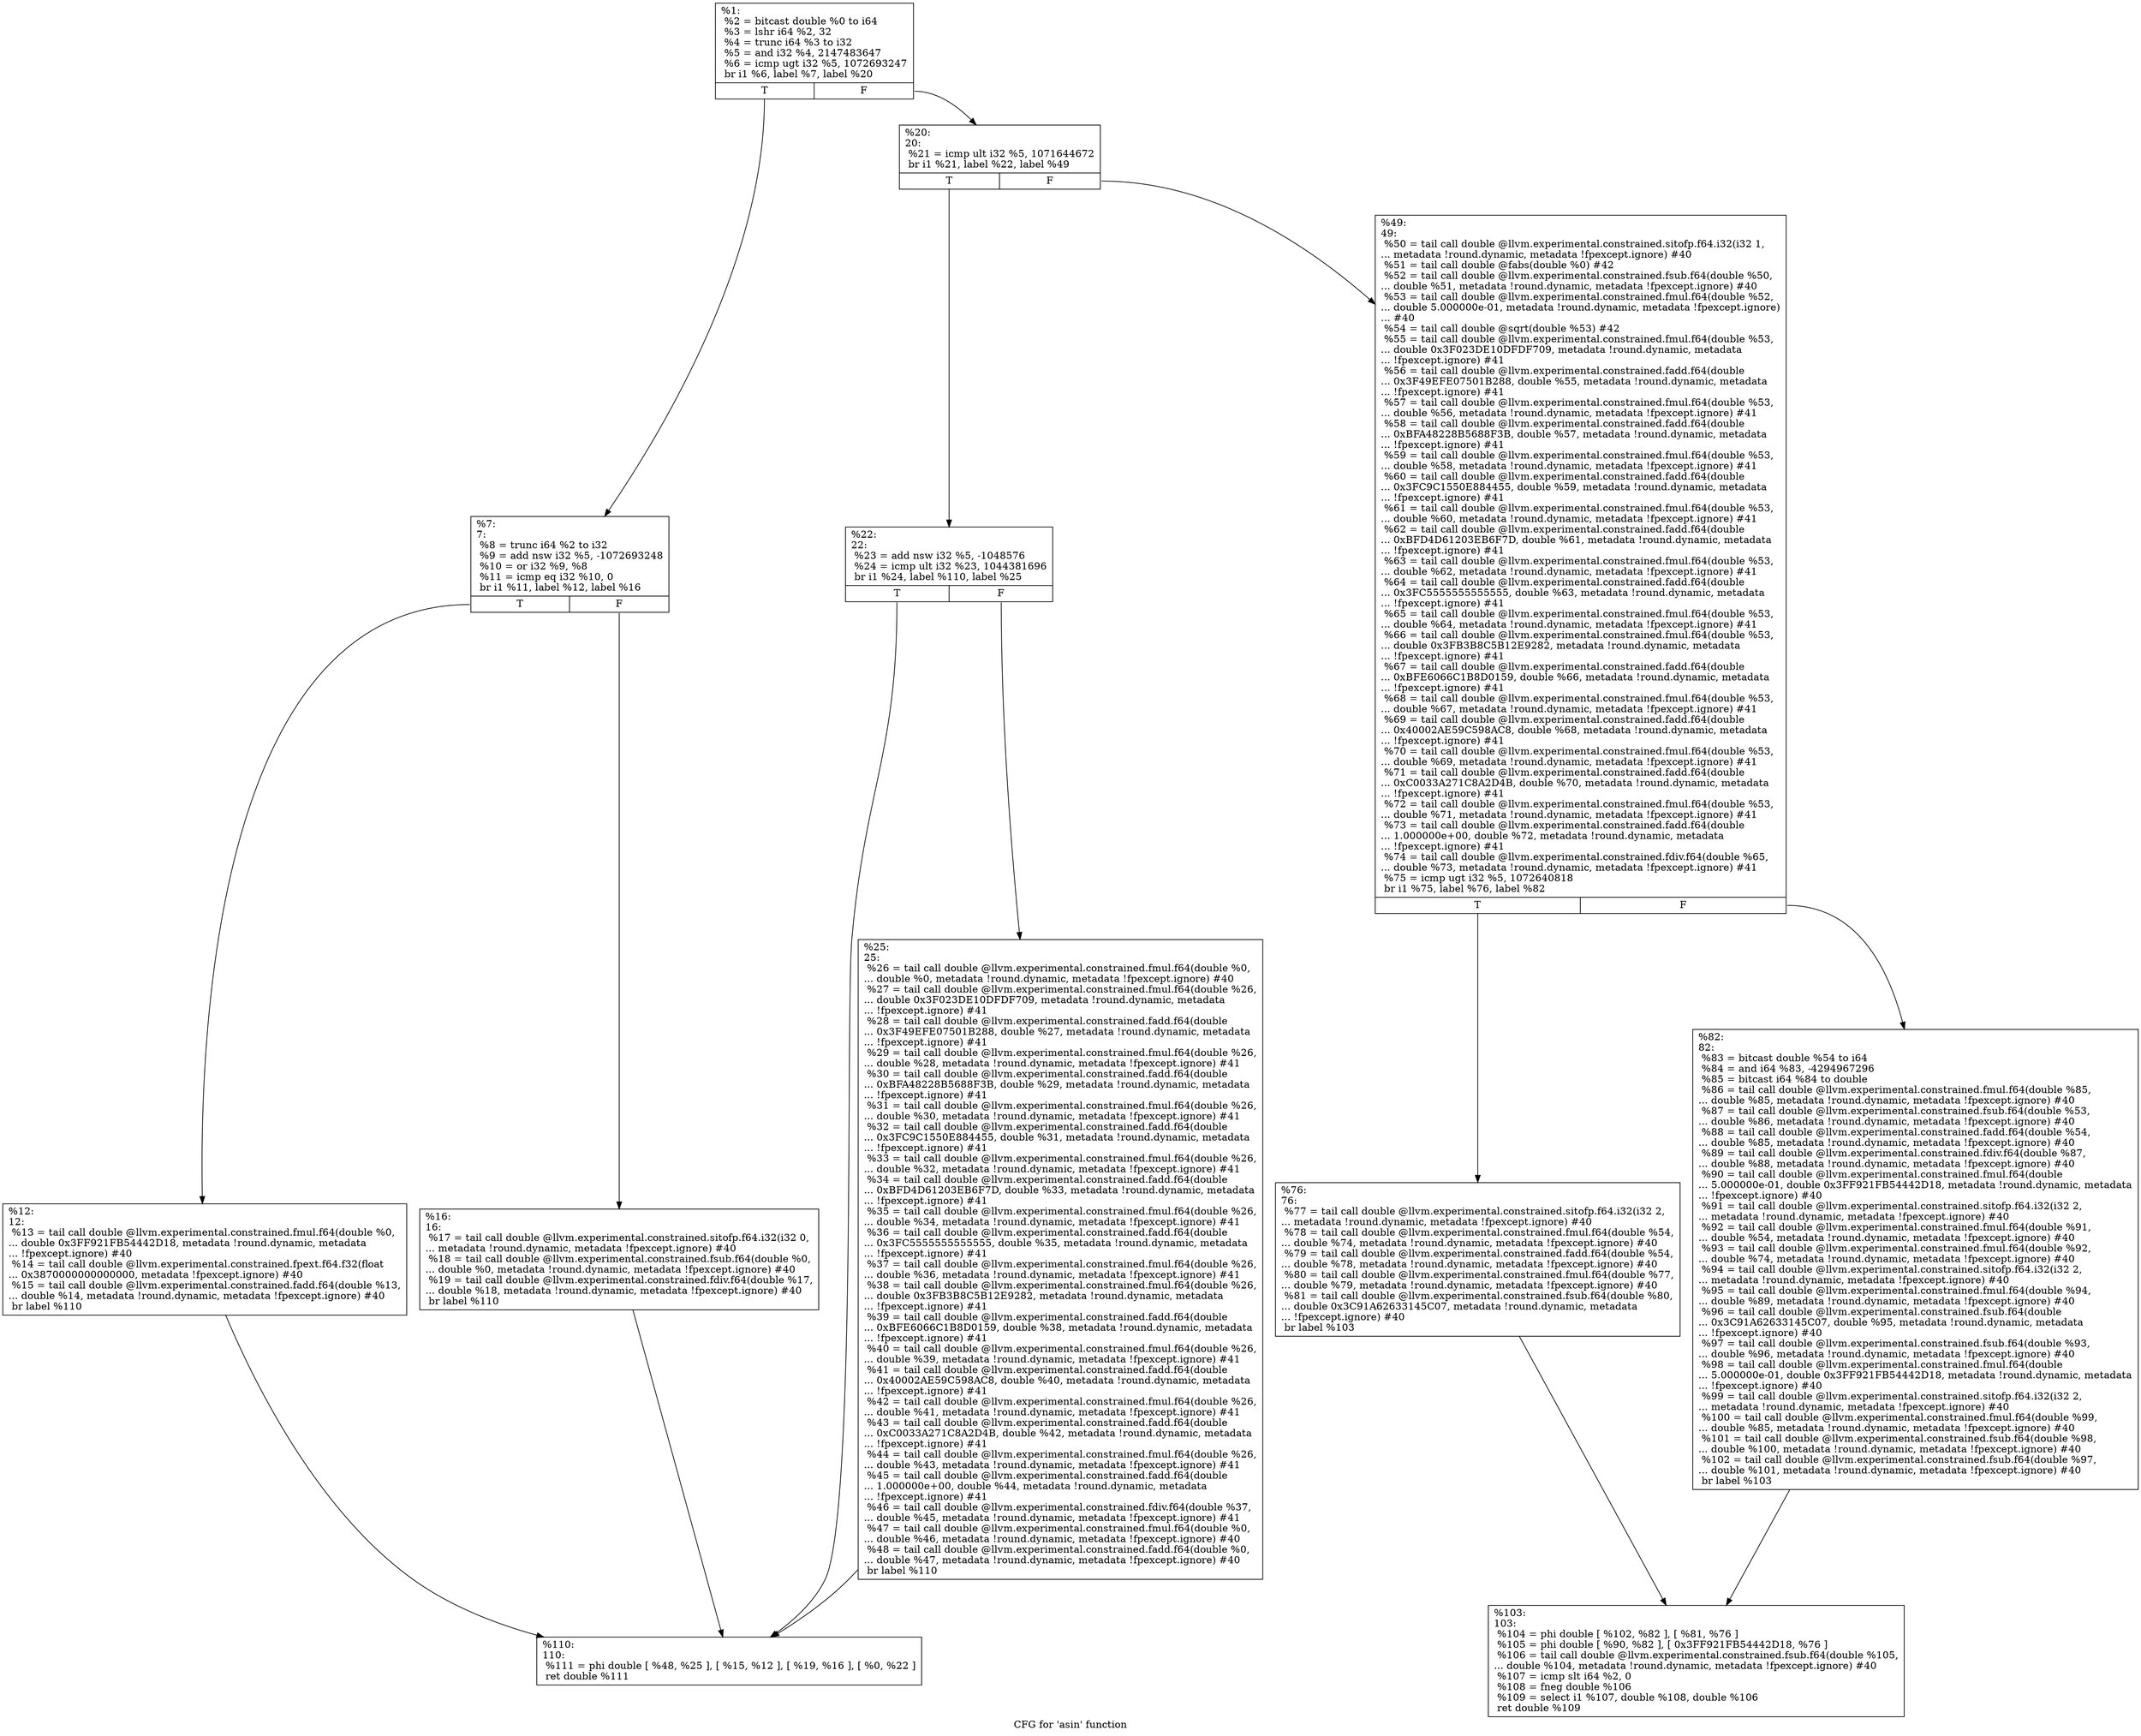 digraph "CFG for 'asin' function" {
	label="CFG for 'asin' function";

	Node0x1b30730 [shape=record,label="{%1:\l  %2 = bitcast double %0 to i64\l  %3 = lshr i64 %2, 32\l  %4 = trunc i64 %3 to i32\l  %5 = and i32 %4, 2147483647\l  %6 = icmp ugt i32 %5, 1072693247\l  br i1 %6, label %7, label %20\l|{<s0>T|<s1>F}}"];
	Node0x1b30730:s0 -> Node0x1b30780;
	Node0x1b30730:s1 -> Node0x1b30870;
	Node0x1b30780 [shape=record,label="{%7:\l7:                                                \l  %8 = trunc i64 %2 to i32\l  %9 = add nsw i32 %5, -1072693248\l  %10 = or i32 %9, %8\l  %11 = icmp eq i32 %10, 0\l  br i1 %11, label %12, label %16\l|{<s0>T|<s1>F}}"];
	Node0x1b30780:s0 -> Node0x1b307d0;
	Node0x1b30780:s1 -> Node0x1b30820;
	Node0x1b307d0 [shape=record,label="{%12:\l12:                                               \l  %13 = tail call double @llvm.experimental.constrained.fmul.f64(double %0,\l... double 0x3FF921FB54442D18, metadata !round.dynamic, metadata\l... !fpexcept.ignore) #40\l  %14 = tail call double @llvm.experimental.constrained.fpext.f64.f32(float\l... 0x3870000000000000, metadata !fpexcept.ignore) #40\l  %15 = tail call double @llvm.experimental.constrained.fadd.f64(double %13,\l... double %14, metadata !round.dynamic, metadata !fpexcept.ignore) #40\l  br label %110\l}"];
	Node0x1b307d0 -> Node0x1b30aa0;
	Node0x1b30820 [shape=record,label="{%16:\l16:                                               \l  %17 = tail call double @llvm.experimental.constrained.sitofp.f64.i32(i32 0,\l... metadata !round.dynamic, metadata !fpexcept.ignore) #40\l  %18 = tail call double @llvm.experimental.constrained.fsub.f64(double %0,\l... double %0, metadata !round.dynamic, metadata !fpexcept.ignore) #40\l  %19 = tail call double @llvm.experimental.constrained.fdiv.f64(double %17,\l... double %18, metadata !round.dynamic, metadata !fpexcept.ignore) #40\l  br label %110\l}"];
	Node0x1b30820 -> Node0x1b30aa0;
	Node0x1b30870 [shape=record,label="{%20:\l20:                                               \l  %21 = icmp ult i32 %5, 1071644672\l  br i1 %21, label %22, label %49\l|{<s0>T|<s1>F}}"];
	Node0x1b30870:s0 -> Node0x1b308c0;
	Node0x1b30870:s1 -> Node0x1b30960;
	Node0x1b308c0 [shape=record,label="{%22:\l22:                                               \l  %23 = add nsw i32 %5, -1048576\l  %24 = icmp ult i32 %23, 1044381696\l  br i1 %24, label %110, label %25\l|{<s0>T|<s1>F}}"];
	Node0x1b308c0:s0 -> Node0x1b30aa0;
	Node0x1b308c0:s1 -> Node0x1b30910;
	Node0x1b30910 [shape=record,label="{%25:\l25:                                               \l  %26 = tail call double @llvm.experimental.constrained.fmul.f64(double %0,\l... double %0, metadata !round.dynamic, metadata !fpexcept.ignore) #40\l  %27 = tail call double @llvm.experimental.constrained.fmul.f64(double %26,\l... double 0x3F023DE10DFDF709, metadata !round.dynamic, metadata\l... !fpexcept.ignore) #41\l  %28 = tail call double @llvm.experimental.constrained.fadd.f64(double\l... 0x3F49EFE07501B288, double %27, metadata !round.dynamic, metadata\l... !fpexcept.ignore) #41\l  %29 = tail call double @llvm.experimental.constrained.fmul.f64(double %26,\l... double %28, metadata !round.dynamic, metadata !fpexcept.ignore) #41\l  %30 = tail call double @llvm.experimental.constrained.fadd.f64(double\l... 0xBFA48228B5688F3B, double %29, metadata !round.dynamic, metadata\l... !fpexcept.ignore) #41\l  %31 = tail call double @llvm.experimental.constrained.fmul.f64(double %26,\l... double %30, metadata !round.dynamic, metadata !fpexcept.ignore) #41\l  %32 = tail call double @llvm.experimental.constrained.fadd.f64(double\l... 0x3FC9C1550E884455, double %31, metadata !round.dynamic, metadata\l... !fpexcept.ignore) #41\l  %33 = tail call double @llvm.experimental.constrained.fmul.f64(double %26,\l... double %32, metadata !round.dynamic, metadata !fpexcept.ignore) #41\l  %34 = tail call double @llvm.experimental.constrained.fadd.f64(double\l... 0xBFD4D61203EB6F7D, double %33, metadata !round.dynamic, metadata\l... !fpexcept.ignore) #41\l  %35 = tail call double @llvm.experimental.constrained.fmul.f64(double %26,\l... double %34, metadata !round.dynamic, metadata !fpexcept.ignore) #41\l  %36 = tail call double @llvm.experimental.constrained.fadd.f64(double\l... 0x3FC5555555555555, double %35, metadata !round.dynamic, metadata\l... !fpexcept.ignore) #41\l  %37 = tail call double @llvm.experimental.constrained.fmul.f64(double %26,\l... double %36, metadata !round.dynamic, metadata !fpexcept.ignore) #41\l  %38 = tail call double @llvm.experimental.constrained.fmul.f64(double %26,\l... double 0x3FB3B8C5B12E9282, metadata !round.dynamic, metadata\l... !fpexcept.ignore) #41\l  %39 = tail call double @llvm.experimental.constrained.fadd.f64(double\l... 0xBFE6066C1B8D0159, double %38, metadata !round.dynamic, metadata\l... !fpexcept.ignore) #41\l  %40 = tail call double @llvm.experimental.constrained.fmul.f64(double %26,\l... double %39, metadata !round.dynamic, metadata !fpexcept.ignore) #41\l  %41 = tail call double @llvm.experimental.constrained.fadd.f64(double\l... 0x40002AE59C598AC8, double %40, metadata !round.dynamic, metadata\l... !fpexcept.ignore) #41\l  %42 = tail call double @llvm.experimental.constrained.fmul.f64(double %26,\l... double %41, metadata !round.dynamic, metadata !fpexcept.ignore) #41\l  %43 = tail call double @llvm.experimental.constrained.fadd.f64(double\l... 0xC0033A271C8A2D4B, double %42, metadata !round.dynamic, metadata\l... !fpexcept.ignore) #41\l  %44 = tail call double @llvm.experimental.constrained.fmul.f64(double %26,\l... double %43, metadata !round.dynamic, metadata !fpexcept.ignore) #41\l  %45 = tail call double @llvm.experimental.constrained.fadd.f64(double\l... 1.000000e+00, double %44, metadata !round.dynamic, metadata\l... !fpexcept.ignore) #41\l  %46 = tail call double @llvm.experimental.constrained.fdiv.f64(double %37,\l... double %45, metadata !round.dynamic, metadata !fpexcept.ignore) #41\l  %47 = tail call double @llvm.experimental.constrained.fmul.f64(double %0,\l... double %46, metadata !round.dynamic, metadata !fpexcept.ignore) #40\l  %48 = tail call double @llvm.experimental.constrained.fadd.f64(double %0,\l... double %47, metadata !round.dynamic, metadata !fpexcept.ignore) #40\l  br label %110\l}"];
	Node0x1b30910 -> Node0x1b30aa0;
	Node0x1b30960 [shape=record,label="{%49:\l49:                                               \l  %50 = tail call double @llvm.experimental.constrained.sitofp.f64.i32(i32 1,\l... metadata !round.dynamic, metadata !fpexcept.ignore) #40\l  %51 = tail call double @fabs(double %0) #42\l  %52 = tail call double @llvm.experimental.constrained.fsub.f64(double %50,\l... double %51, metadata !round.dynamic, metadata !fpexcept.ignore) #40\l  %53 = tail call double @llvm.experimental.constrained.fmul.f64(double %52,\l... double 5.000000e-01, metadata !round.dynamic, metadata !fpexcept.ignore)\l... #40\l  %54 = tail call double @sqrt(double %53) #42\l  %55 = tail call double @llvm.experimental.constrained.fmul.f64(double %53,\l... double 0x3F023DE10DFDF709, metadata !round.dynamic, metadata\l... !fpexcept.ignore) #41\l  %56 = tail call double @llvm.experimental.constrained.fadd.f64(double\l... 0x3F49EFE07501B288, double %55, metadata !round.dynamic, metadata\l... !fpexcept.ignore) #41\l  %57 = tail call double @llvm.experimental.constrained.fmul.f64(double %53,\l... double %56, metadata !round.dynamic, metadata !fpexcept.ignore) #41\l  %58 = tail call double @llvm.experimental.constrained.fadd.f64(double\l... 0xBFA48228B5688F3B, double %57, metadata !round.dynamic, metadata\l... !fpexcept.ignore) #41\l  %59 = tail call double @llvm.experimental.constrained.fmul.f64(double %53,\l... double %58, metadata !round.dynamic, metadata !fpexcept.ignore) #41\l  %60 = tail call double @llvm.experimental.constrained.fadd.f64(double\l... 0x3FC9C1550E884455, double %59, metadata !round.dynamic, metadata\l... !fpexcept.ignore) #41\l  %61 = tail call double @llvm.experimental.constrained.fmul.f64(double %53,\l... double %60, metadata !round.dynamic, metadata !fpexcept.ignore) #41\l  %62 = tail call double @llvm.experimental.constrained.fadd.f64(double\l... 0xBFD4D61203EB6F7D, double %61, metadata !round.dynamic, metadata\l... !fpexcept.ignore) #41\l  %63 = tail call double @llvm.experimental.constrained.fmul.f64(double %53,\l... double %62, metadata !round.dynamic, metadata !fpexcept.ignore) #41\l  %64 = tail call double @llvm.experimental.constrained.fadd.f64(double\l... 0x3FC5555555555555, double %63, metadata !round.dynamic, metadata\l... !fpexcept.ignore) #41\l  %65 = tail call double @llvm.experimental.constrained.fmul.f64(double %53,\l... double %64, metadata !round.dynamic, metadata !fpexcept.ignore) #41\l  %66 = tail call double @llvm.experimental.constrained.fmul.f64(double %53,\l... double 0x3FB3B8C5B12E9282, metadata !round.dynamic, metadata\l... !fpexcept.ignore) #41\l  %67 = tail call double @llvm.experimental.constrained.fadd.f64(double\l... 0xBFE6066C1B8D0159, double %66, metadata !round.dynamic, metadata\l... !fpexcept.ignore) #41\l  %68 = tail call double @llvm.experimental.constrained.fmul.f64(double %53,\l... double %67, metadata !round.dynamic, metadata !fpexcept.ignore) #41\l  %69 = tail call double @llvm.experimental.constrained.fadd.f64(double\l... 0x40002AE59C598AC8, double %68, metadata !round.dynamic, metadata\l... !fpexcept.ignore) #41\l  %70 = tail call double @llvm.experimental.constrained.fmul.f64(double %53,\l... double %69, metadata !round.dynamic, metadata !fpexcept.ignore) #41\l  %71 = tail call double @llvm.experimental.constrained.fadd.f64(double\l... 0xC0033A271C8A2D4B, double %70, metadata !round.dynamic, metadata\l... !fpexcept.ignore) #41\l  %72 = tail call double @llvm.experimental.constrained.fmul.f64(double %53,\l... double %71, metadata !round.dynamic, metadata !fpexcept.ignore) #41\l  %73 = tail call double @llvm.experimental.constrained.fadd.f64(double\l... 1.000000e+00, double %72, metadata !round.dynamic, metadata\l... !fpexcept.ignore) #41\l  %74 = tail call double @llvm.experimental.constrained.fdiv.f64(double %65,\l... double %73, metadata !round.dynamic, metadata !fpexcept.ignore) #41\l  %75 = icmp ugt i32 %5, 1072640818\l  br i1 %75, label %76, label %82\l|{<s0>T|<s1>F}}"];
	Node0x1b30960:s0 -> Node0x1b309b0;
	Node0x1b30960:s1 -> Node0x1b30a00;
	Node0x1b309b0 [shape=record,label="{%76:\l76:                                               \l  %77 = tail call double @llvm.experimental.constrained.sitofp.f64.i32(i32 2,\l... metadata !round.dynamic, metadata !fpexcept.ignore) #40\l  %78 = tail call double @llvm.experimental.constrained.fmul.f64(double %54,\l... double %74, metadata !round.dynamic, metadata !fpexcept.ignore) #40\l  %79 = tail call double @llvm.experimental.constrained.fadd.f64(double %54,\l... double %78, metadata !round.dynamic, metadata !fpexcept.ignore) #40\l  %80 = tail call double @llvm.experimental.constrained.fmul.f64(double %77,\l... double %79, metadata !round.dynamic, metadata !fpexcept.ignore) #40\l  %81 = tail call double @llvm.experimental.constrained.fsub.f64(double %80,\l... double 0x3C91A62633145C07, metadata !round.dynamic, metadata\l... !fpexcept.ignore) #40\l  br label %103\l}"];
	Node0x1b309b0 -> Node0x1b30a50;
	Node0x1b30a00 [shape=record,label="{%82:\l82:                                               \l  %83 = bitcast double %54 to i64\l  %84 = and i64 %83, -4294967296\l  %85 = bitcast i64 %84 to double\l  %86 = tail call double @llvm.experimental.constrained.fmul.f64(double %85,\l... double %85, metadata !round.dynamic, metadata !fpexcept.ignore) #40\l  %87 = tail call double @llvm.experimental.constrained.fsub.f64(double %53,\l... double %86, metadata !round.dynamic, metadata !fpexcept.ignore) #40\l  %88 = tail call double @llvm.experimental.constrained.fadd.f64(double %54,\l... double %85, metadata !round.dynamic, metadata !fpexcept.ignore) #40\l  %89 = tail call double @llvm.experimental.constrained.fdiv.f64(double %87,\l... double %88, metadata !round.dynamic, metadata !fpexcept.ignore) #40\l  %90 = tail call double @llvm.experimental.constrained.fmul.f64(double\l... 5.000000e-01, double 0x3FF921FB54442D18, metadata !round.dynamic, metadata\l... !fpexcept.ignore) #40\l  %91 = tail call double @llvm.experimental.constrained.sitofp.f64.i32(i32 2,\l... metadata !round.dynamic, metadata !fpexcept.ignore) #40\l  %92 = tail call double @llvm.experimental.constrained.fmul.f64(double %91,\l... double %54, metadata !round.dynamic, metadata !fpexcept.ignore) #40\l  %93 = tail call double @llvm.experimental.constrained.fmul.f64(double %92,\l... double %74, metadata !round.dynamic, metadata !fpexcept.ignore) #40\l  %94 = tail call double @llvm.experimental.constrained.sitofp.f64.i32(i32 2,\l... metadata !round.dynamic, metadata !fpexcept.ignore) #40\l  %95 = tail call double @llvm.experimental.constrained.fmul.f64(double %94,\l... double %89, metadata !round.dynamic, metadata !fpexcept.ignore) #40\l  %96 = tail call double @llvm.experimental.constrained.fsub.f64(double\l... 0x3C91A62633145C07, double %95, metadata !round.dynamic, metadata\l... !fpexcept.ignore) #40\l  %97 = tail call double @llvm.experimental.constrained.fsub.f64(double %93,\l... double %96, metadata !round.dynamic, metadata !fpexcept.ignore) #40\l  %98 = tail call double @llvm.experimental.constrained.fmul.f64(double\l... 5.000000e-01, double 0x3FF921FB54442D18, metadata !round.dynamic, metadata\l... !fpexcept.ignore) #40\l  %99 = tail call double @llvm.experimental.constrained.sitofp.f64.i32(i32 2,\l... metadata !round.dynamic, metadata !fpexcept.ignore) #40\l  %100 = tail call double @llvm.experimental.constrained.fmul.f64(double %99,\l... double %85, metadata !round.dynamic, metadata !fpexcept.ignore) #40\l  %101 = tail call double @llvm.experimental.constrained.fsub.f64(double %98,\l... double %100, metadata !round.dynamic, metadata !fpexcept.ignore) #40\l  %102 = tail call double @llvm.experimental.constrained.fsub.f64(double %97,\l... double %101, metadata !round.dynamic, metadata !fpexcept.ignore) #40\l  br label %103\l}"];
	Node0x1b30a00 -> Node0x1b30a50;
	Node0x1b30a50 [shape=record,label="{%103:\l103:                                              \l  %104 = phi double [ %102, %82 ], [ %81, %76 ]\l  %105 = phi double [ %90, %82 ], [ 0x3FF921FB54442D18, %76 ]\l  %106 = tail call double @llvm.experimental.constrained.fsub.f64(double %105,\l... double %104, metadata !round.dynamic, metadata !fpexcept.ignore) #40\l  %107 = icmp slt i64 %2, 0\l  %108 = fneg double %106\l  %109 = select i1 %107, double %108, double %106\l  ret double %109\l}"];
	Node0x1b30aa0 [shape=record,label="{%110:\l110:                                              \l  %111 = phi double [ %48, %25 ], [ %15, %12 ], [ %19, %16 ], [ %0, %22 ]\l  ret double %111\l}"];
}
